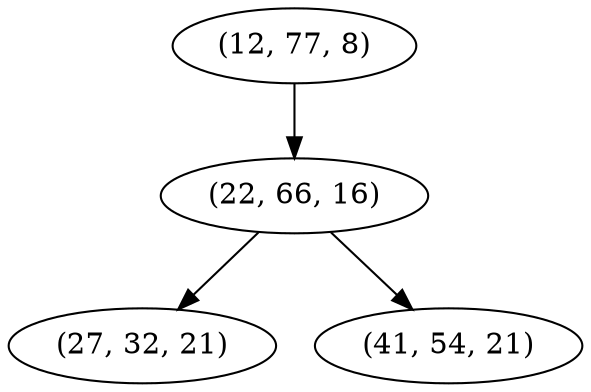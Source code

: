 digraph tree {
    "(12, 77, 8)";
    "(22, 66, 16)";
    "(27, 32, 21)";
    "(41, 54, 21)";
    "(12, 77, 8)" -> "(22, 66, 16)";
    "(22, 66, 16)" -> "(27, 32, 21)";
    "(22, 66, 16)" -> "(41, 54, 21)";
}
